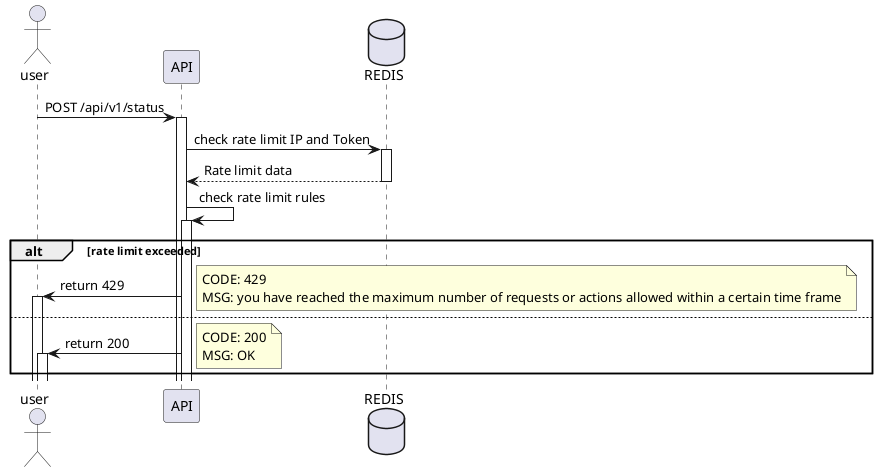 @startuml
autoactivate on

actor user
participant API
database "REDIS" as DB


user -> API: POST /api/v1/status
API -> DB : check rate limit IP and Token
return Rate limit data
API -> API : check rate limit rules
alt rate limit exceeded
    API -> user : return 429
    note right
        CODE: 429 
        MSG: you have reached the maximum number of requests or actions allowed within a certain time frame
    end note
else
    API -> user : return 200
    note right
        CODE: 200
        MSG: OK
    end note
end


@enduml
